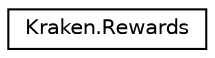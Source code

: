 digraph "Graphical Class Hierarchy"
{
 // LATEX_PDF_SIZE
  edge [fontname="Helvetica",fontsize="10",labelfontname="Helvetica",labelfontsize="10"];
  node [fontname="Helvetica",fontsize="10",shape=record];
  rankdir="LR";
  Node0 [label="Kraken.Rewards",height=0.2,width=0.4,color="black", fillcolor="white", style="filled",URL="$class_kraken_1_1_rewards.html",tooltip=" "];
}
